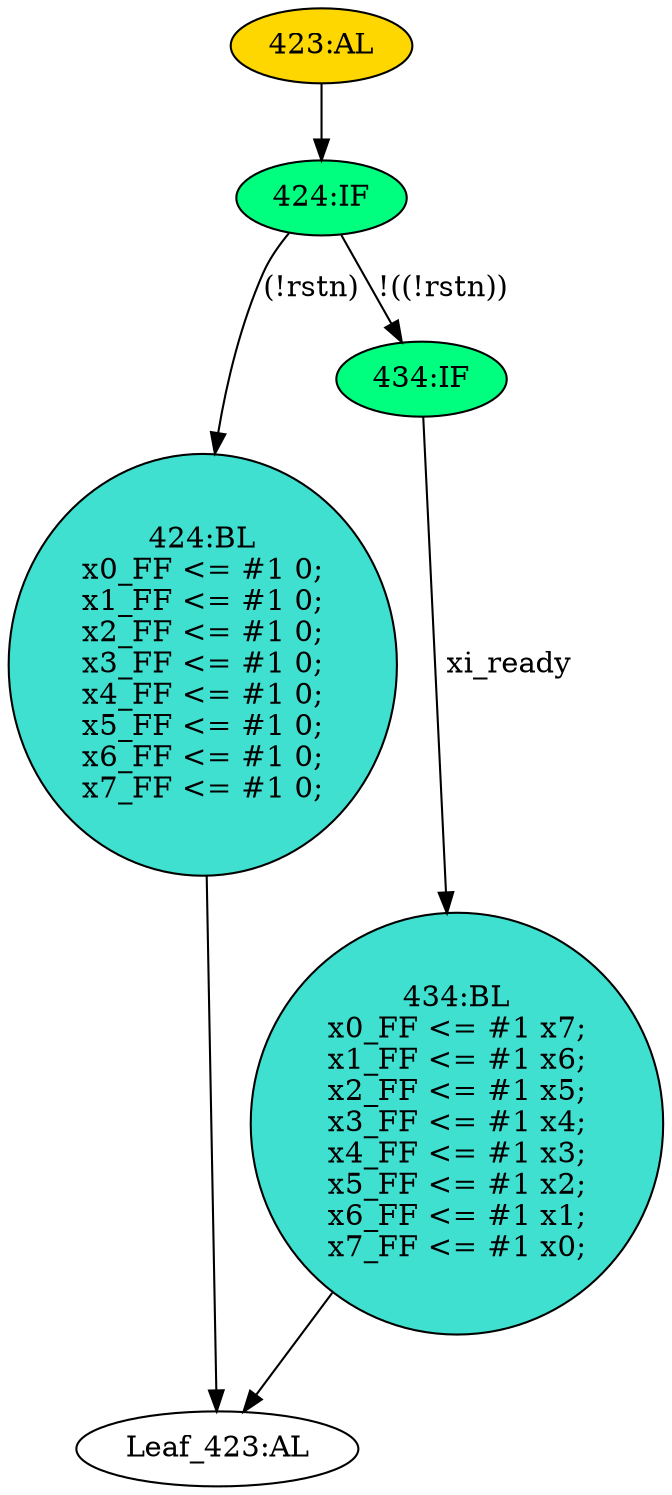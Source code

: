 strict digraph "" {
	node [label="\N"];
	"424:BL"	 [ast="<pyverilog.vparser.ast.Block object at 0x7f9d7db76e10>",
		fillcolor=turquoise,
		label="424:BL
x0_FF <= #1 0;
x1_FF <= #1 0;
x2_FF <= #1 0;
x3_FF <= #1 0;
x4_FF <= #1 0;
x5_FF <= #1 0;
x6_FF <= #1 0;
x7_FF <= #1 0;",
		statements="[<pyverilog.vparser.ast.NonblockingSubstitution object at 0x7f9d7db95e50>, <pyverilog.vparser.ast.NonblockingSubstitution object \
at 0x7f9d7db761d0>, <pyverilog.vparser.ast.NonblockingSubstitution object at 0x7f9d7db76390>, <pyverilog.vparser.ast.NonblockingSubstitution \
object at 0x7f9d7db76550>, <pyverilog.vparser.ast.NonblockingSubstitution object at 0x7f9d7db76710>, <pyverilog.vparser.ast.NonblockingSubstitution \
object at 0x7f9d7db768d0>, <pyverilog.vparser.ast.NonblockingSubstitution object at 0x7f9d7db76a90>, <pyverilog.vparser.ast.NonblockingSubstitution \
object at 0x7f9d7db76c50>]",
		style=filled,
		typ=Block];
	"Leaf_423:AL"	 [def_var="['x7_FF', 'x3_FF', 'x0_FF', 'x1_FF', 'x4_FF', 'x6_FF', 'x5_FF', 'x2_FF']",
		label="Leaf_423:AL"];
	"424:BL" -> "Leaf_423:AL"	 [cond="[]",
		lineno=None];
	"434:IF"	 [ast="<pyverilog.vparser.ast.IfStatement object at 0x7f9d7db76e50>",
		fillcolor=springgreen,
		label="434:IF",
		statements="[]",
		style=filled,
		typ=IfStatement];
	"434:BL"	 [ast="<pyverilog.vparser.ast.Block object at 0x7f9d7db76f10>",
		fillcolor=turquoise,
		label="434:BL
x0_FF <= #1 x7;
x1_FF <= #1 x6;
x2_FF <= #1 x5;
x3_FF <= #1 x4;
x4_FF <= #1 x3;
x5_FF <= #1 x2;
x6_FF <= #1 x1;
x7_FF <= #\
1 x0;",
		statements="[<pyverilog.vparser.ast.NonblockingSubstitution object at 0x7f9d7db76f50>, <pyverilog.vparser.ast.NonblockingSubstitution object \
at 0x7f9d7db74150>, <pyverilog.vparser.ast.NonblockingSubstitution object at 0x7f9d7db74310>, <pyverilog.vparser.ast.NonblockingSubstitution \
object at 0x7f9d7db744d0>, <pyverilog.vparser.ast.NonblockingSubstitution object at 0x7f9d7db95d90>, <pyverilog.vparser.ast.NonblockingSubstitution \
object at 0x7f9d7db747d0>, <pyverilog.vparser.ast.NonblockingSubstitution object at 0x7f9d7db74990>, <pyverilog.vparser.ast.NonblockingSubstitution \
object at 0x7f9d7db74b50>]",
		style=filled,
		typ=Block];
	"434:IF" -> "434:BL"	 [cond="['xi_ready']",
		label=xi_ready,
		lineno=434];
	"434:BL" -> "Leaf_423:AL"	 [cond="[]",
		lineno=None];
	"424:IF"	 [ast="<pyverilog.vparser.ast.IfStatement object at 0x7f9d7db74d50>",
		fillcolor=springgreen,
		label="424:IF",
		statements="[]",
		style=filled,
		typ=IfStatement];
	"424:IF" -> "424:BL"	 [cond="['rstn']",
		label="(!rstn)",
		lineno=424];
	"424:IF" -> "434:IF"	 [cond="['rstn']",
		label="!((!rstn))",
		lineno=424];
	"423:AL"	 [ast="<pyverilog.vparser.ast.Always object at 0x7f9d7db74e10>",
		clk_sens=False,
		fillcolor=gold,
		label="423:AL",
		sens="['sclk', 'rstn']",
		statements="[]",
		style=filled,
		typ=Always,
		use_var="['x1', 'xi_ready', 'x2', 'x3', 'x0', 'rstn', 'x6', 'x7', 'x4', 'x5']"];
	"423:AL" -> "424:IF"	 [cond="[]",
		lineno=None];
}
